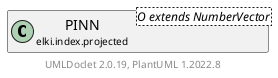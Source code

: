 @startuml
    remove .*\.(Instance|Par|Parameterizer|Factory)$
    set namespaceSeparator none
    hide empty fields
    hide empty methods

    class "<size:14>PINN.Par\n<size:10>elki.index.projected" as elki.index.projected.PINN.Par<O extends NumberVector> {
        {static} +T_ID: OptionID
        {static} +S_ID: OptionID
        {static} +H_ID: OptionID
        {static} +RANDOM_ID: OptionID
        ~inner: IndexFactory<O extends NumberVector>
        ~t: int
        ~s: double
        ~h: double
        ~random: RandomFactory
        +configure(Parameterization): void
        +make(): PINN<O extends NumberVector>
    }

    interface "<size:14>Parameterizer\n<size:10>elki.utilities.optionhandling" as elki.utilities.optionhandling.Parameterizer [[../../utilities/optionhandling/Parameterizer.html]] {
        {abstract} +make(): Object
    }
    class "<size:14>PINN\n<size:10>elki.index.projected" as elki.index.projected.PINN<O extends NumberVector> [[PINN.html]]

    elki.utilities.optionhandling.Parameterizer <|.. elki.index.projected.PINN.Par
    elki.index.projected.PINN +-- elki.index.projected.PINN.Par

    center footer UMLDoclet 2.0.19, PlantUML 1.2022.8
@enduml
